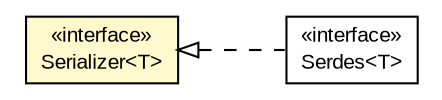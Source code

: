 #!/usr/local/bin/dot
#
# Class diagram 
# Generated by UMLGraph version R5_6-24-gf6e263 (http://www.umlgraph.org/)
#

digraph G {
	edge [fontname="arial",fontsize=10,labelfontname="arial",labelfontsize=10];
	node [fontname="arial",fontsize=10,shape=plaintext];
	nodesep=0.25;
	ranksep=0.5;
	rankdir=LR;
	// org.turbogwt.core.http.client.serialization.Serializer<T>
	c3463 [label=<<table title="org.turbogwt.core.http.client.serialization.Serializer" border="0" cellborder="1" cellspacing="0" cellpadding="2" port="p" bgcolor="lemonChiffon" href="./Serializer.html">
		<tr><td><table border="0" cellspacing="0" cellpadding="1">
<tr><td align="center" balign="center"> &#171;interface&#187; </td></tr>
<tr><td align="center" balign="center"> Serializer&lt;T&gt; </td></tr>
		</table></td></tr>
		</table>>, URL="./Serializer.html", fontname="arial", fontcolor="black", fontsize=10.0];
	// org.turbogwt.core.http.client.serialization.Serdes<T>
	c3467 [label=<<table title="org.turbogwt.core.http.client.serialization.Serdes" border="0" cellborder="1" cellspacing="0" cellpadding="2" port="p" href="./Serdes.html">
		<tr><td><table border="0" cellspacing="0" cellpadding="1">
<tr><td align="center" balign="center"> &#171;interface&#187; </td></tr>
<tr><td align="center" balign="center"> Serdes&lt;T&gt; </td></tr>
		</table></td></tr>
		</table>>, URL="./Serdes.html", fontname="arial", fontcolor="black", fontsize=10.0];
	//org.turbogwt.core.http.client.serialization.Serdes<T> implements org.turbogwt.core.http.client.serialization.Serializer<T>
	c3463:p -> c3467:p [dir=back,arrowtail=empty,style=dashed];
}

